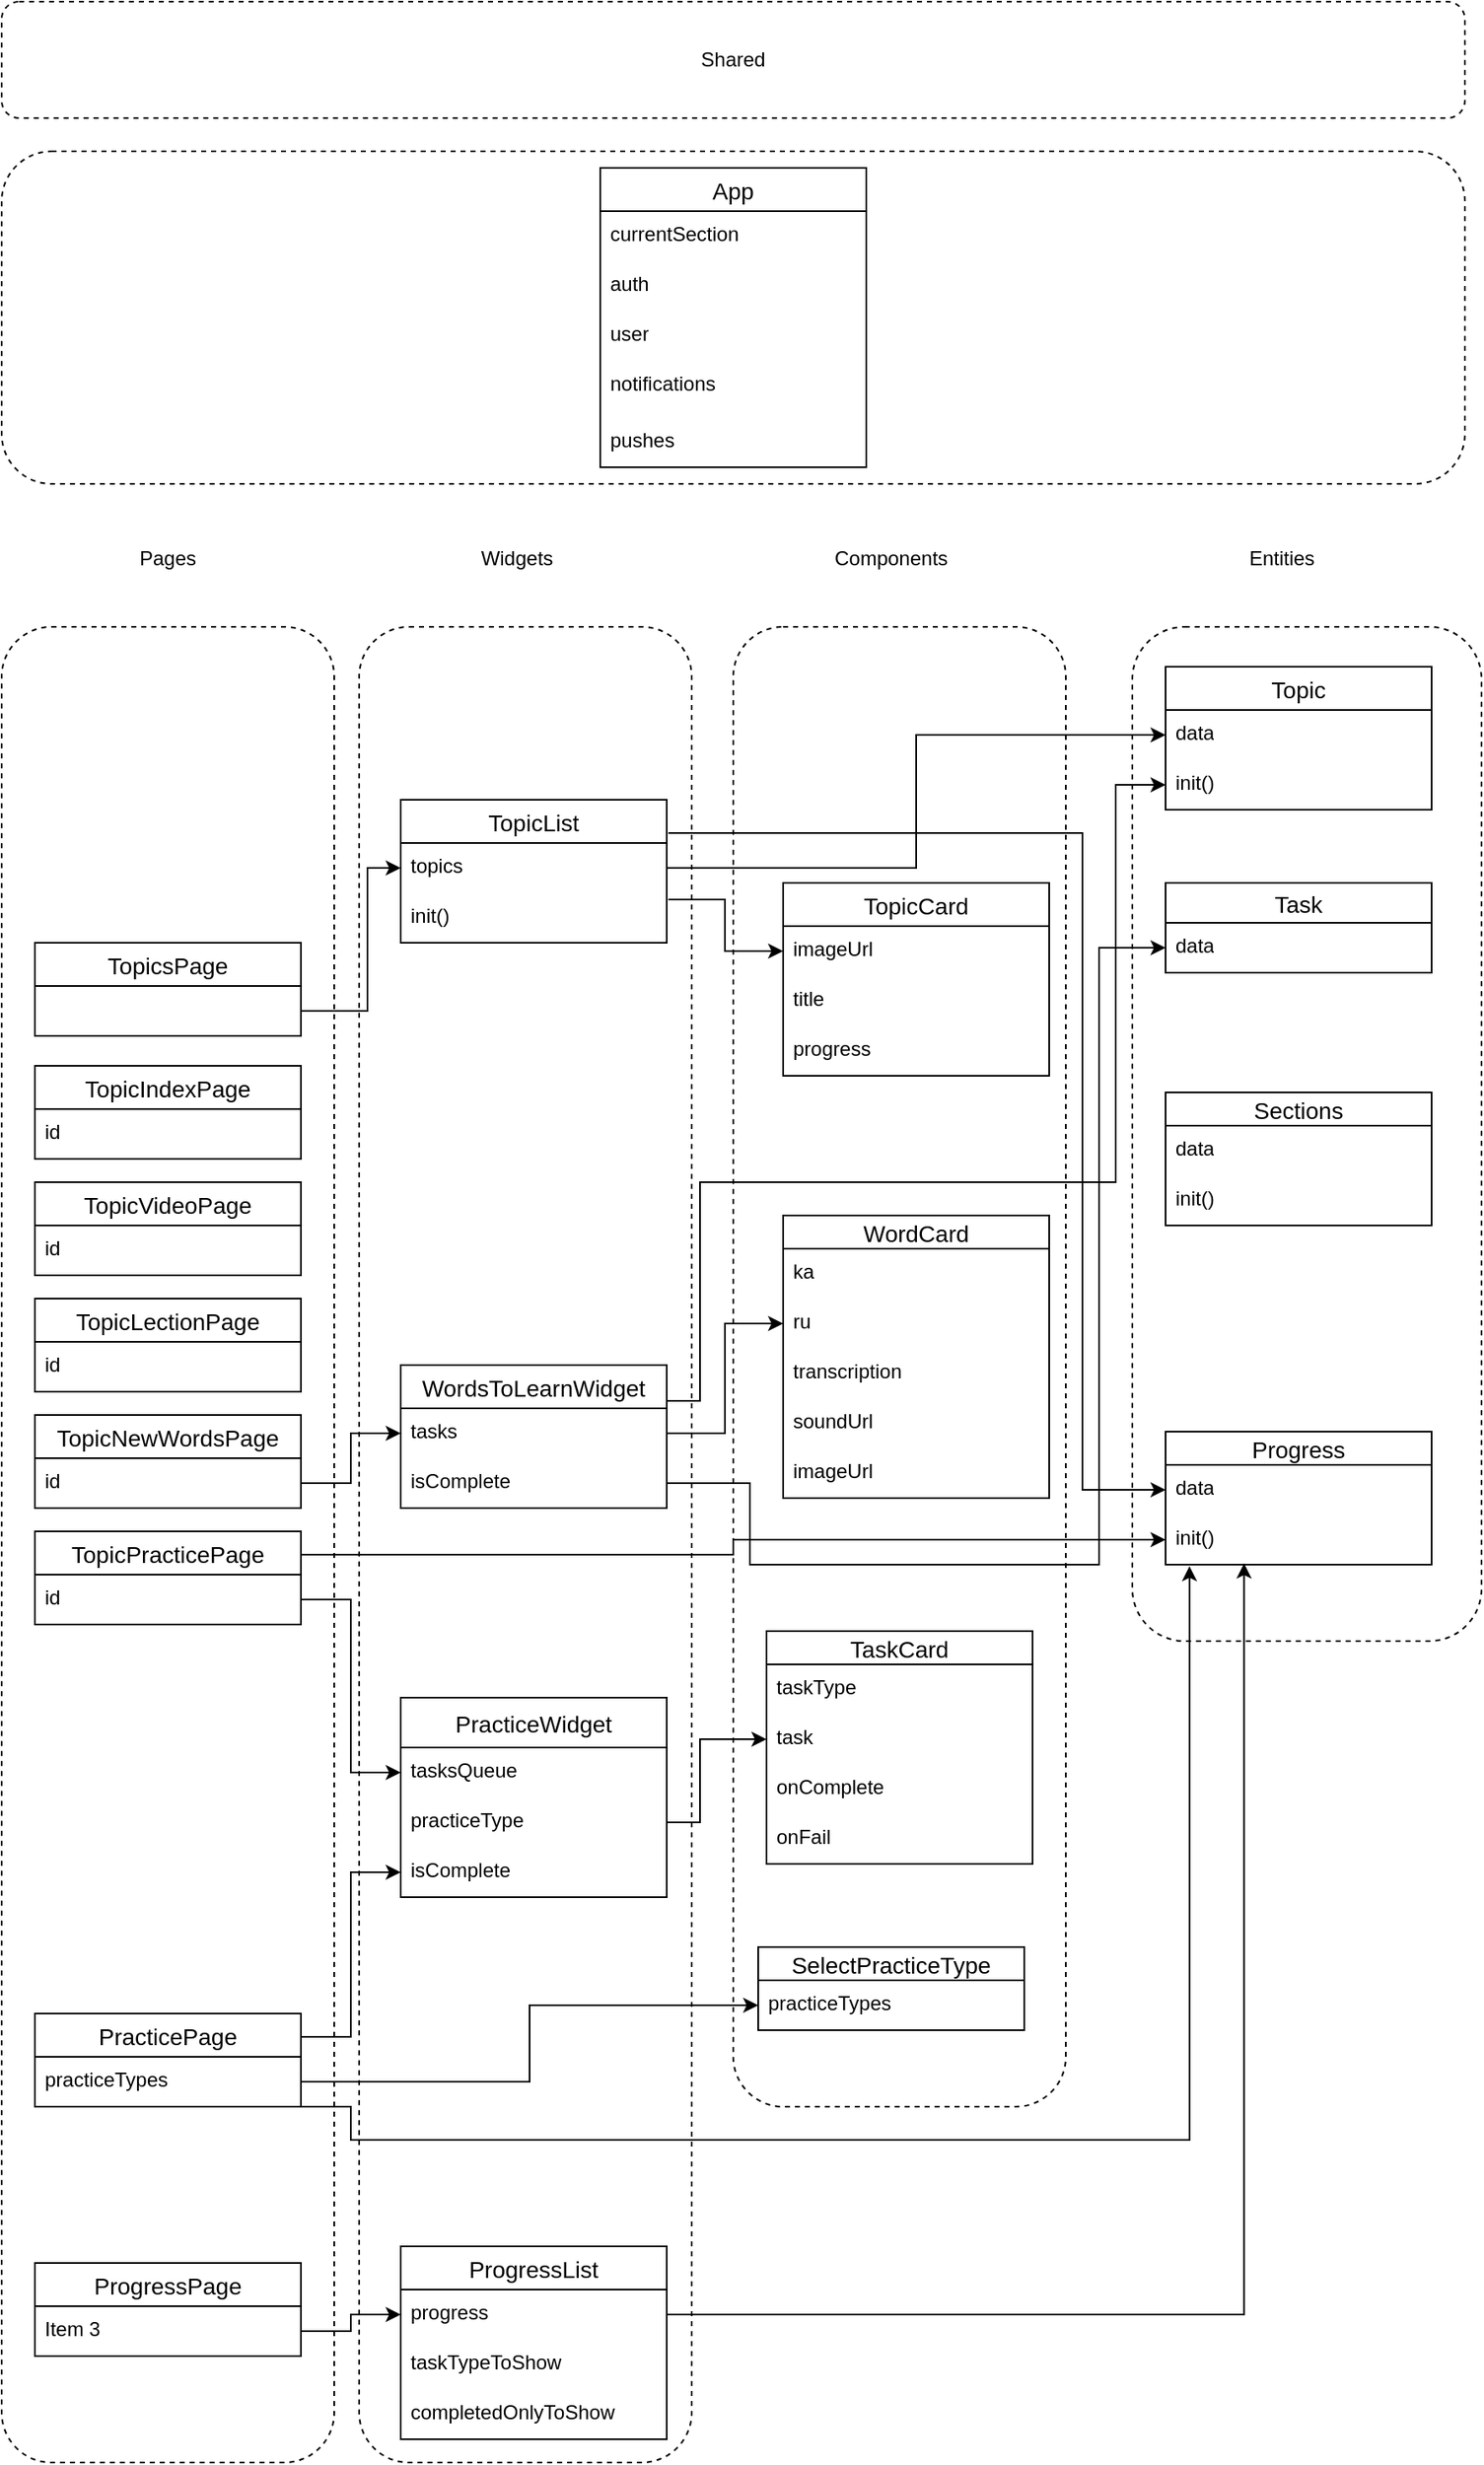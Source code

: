 <mxfile version="24.0.3" type="device">
  <diagram name="Page-1" id="sZi7YRQUznMkWtvt5kRm">
    <mxGraphModel dx="1750" dy="2052" grid="1" gridSize="10" guides="1" tooltips="1" connect="1" arrows="1" fold="1" page="1" pageScale="1" pageWidth="827" pageHeight="1169" math="0" shadow="0">
      <root>
        <mxCell id="0" />
        <mxCell id="1" parent="0" />
        <mxCell id="WkTNOZYevjF56CsXgl2D-112" value="" style="rounded=1;whiteSpace=wrap;html=1;dashed=1;" vertex="1" parent="1">
          <mxGeometry x="10" y="-300" width="880" height="200" as="geometry" />
        </mxCell>
        <mxCell id="WkTNOZYevjF56CsXgl2D-109" value="" style="rounded=1;whiteSpace=wrap;html=1;dashed=1;" vertex="1" parent="1">
          <mxGeometry x="10" y="-14" width="200" height="1104" as="geometry" />
        </mxCell>
        <mxCell id="WkTNOZYevjF56CsXgl2D-108" value="" style="rounded=1;whiteSpace=wrap;html=1;dashed=1;" vertex="1" parent="1">
          <mxGeometry x="225" y="-14" width="200" height="1104" as="geometry" />
        </mxCell>
        <mxCell id="WkTNOZYevjF56CsXgl2D-106" value="" style="rounded=1;whiteSpace=wrap;html=1;dashed=1;" vertex="1" parent="1">
          <mxGeometry x="450" y="-14" width="200" height="890" as="geometry" />
        </mxCell>
        <mxCell id="WkTNOZYevjF56CsXgl2D-104" value="" style="rounded=1;whiteSpace=wrap;html=1;dashed=1;" vertex="1" parent="1">
          <mxGeometry x="690" y="-14" width="210" height="610" as="geometry" />
        </mxCell>
        <mxCell id="WkTNOZYevjF56CsXgl2D-1" value="App" style="swimlane;fontStyle=0;childLayout=stackLayout;horizontal=1;startSize=26;horizontalStack=0;resizeParent=1;resizeParentMax=0;resizeLast=0;collapsible=1;marginBottom=0;align=center;fontSize=14;" vertex="1" parent="1">
          <mxGeometry x="370" y="-290" width="160" height="180" as="geometry" />
        </mxCell>
        <mxCell id="WkTNOZYevjF56CsXgl2D-2" value="currentSection" style="text;strokeColor=none;fillColor=none;spacingLeft=4;spacingRight=4;overflow=hidden;rotatable=0;points=[[0,0.5],[1,0.5]];portConstraint=eastwest;fontSize=12;whiteSpace=wrap;html=1;" vertex="1" parent="WkTNOZYevjF56CsXgl2D-1">
          <mxGeometry y="26" width="160" height="30" as="geometry" />
        </mxCell>
        <mxCell id="WkTNOZYevjF56CsXgl2D-3" value="auth" style="text;strokeColor=none;fillColor=none;spacingLeft=4;spacingRight=4;overflow=hidden;rotatable=0;points=[[0,0.5],[1,0.5]];portConstraint=eastwest;fontSize=12;whiteSpace=wrap;html=1;" vertex="1" parent="WkTNOZYevjF56CsXgl2D-1">
          <mxGeometry y="56" width="160" height="30" as="geometry" />
        </mxCell>
        <mxCell id="WkTNOZYevjF56CsXgl2D-4" value="user" style="text;strokeColor=none;fillColor=none;spacingLeft=4;spacingRight=4;overflow=hidden;rotatable=0;points=[[0,0.5],[1,0.5]];portConstraint=eastwest;fontSize=12;whiteSpace=wrap;html=1;" vertex="1" parent="WkTNOZYevjF56CsXgl2D-1">
          <mxGeometry y="86" width="160" height="30" as="geometry" />
        </mxCell>
        <mxCell id="WkTNOZYevjF56CsXgl2D-101" value="notifications" style="text;strokeColor=none;fillColor=none;spacingLeft=4;spacingRight=4;overflow=hidden;rotatable=0;points=[[0,0.5],[1,0.5]];portConstraint=eastwest;fontSize=12;whiteSpace=wrap;html=1;" vertex="1" parent="WkTNOZYevjF56CsXgl2D-1">
          <mxGeometry y="116" width="160" height="34" as="geometry" />
        </mxCell>
        <mxCell id="WkTNOZYevjF56CsXgl2D-102" value="pushes" style="text;strokeColor=none;fillColor=none;spacingLeft=4;spacingRight=4;overflow=hidden;rotatable=0;points=[[0,0.5],[1,0.5]];portConstraint=eastwest;fontSize=12;whiteSpace=wrap;html=1;" vertex="1" parent="WkTNOZYevjF56CsXgl2D-1">
          <mxGeometry y="150" width="160" height="30" as="geometry" />
        </mxCell>
        <mxCell id="WkTNOZYevjF56CsXgl2D-5" value="Topic" style="swimlane;fontStyle=0;childLayout=stackLayout;horizontal=1;startSize=26;horizontalStack=0;resizeParent=1;resizeParentMax=0;resizeLast=0;collapsible=1;marginBottom=0;align=center;fontSize=14;" vertex="1" parent="1">
          <mxGeometry x="710" y="10" width="160" height="86" as="geometry" />
        </mxCell>
        <mxCell id="WkTNOZYevjF56CsXgl2D-6" value="data" style="text;strokeColor=none;fillColor=none;spacingLeft=4;spacingRight=4;overflow=hidden;rotatable=0;points=[[0,0.5],[1,0.5]];portConstraint=eastwest;fontSize=12;whiteSpace=wrap;html=1;" vertex="1" parent="WkTNOZYevjF56CsXgl2D-5">
          <mxGeometry y="26" width="160" height="30" as="geometry" />
        </mxCell>
        <mxCell id="WkTNOZYevjF56CsXgl2D-8" value="init()" style="text;strokeColor=none;fillColor=none;spacingLeft=4;spacingRight=4;overflow=hidden;rotatable=0;points=[[0,0.5],[1,0.5]];portConstraint=eastwest;fontSize=12;whiteSpace=wrap;html=1;" vertex="1" parent="WkTNOZYevjF56CsXgl2D-5">
          <mxGeometry y="56" width="160" height="30" as="geometry" />
        </mxCell>
        <mxCell id="WkTNOZYevjF56CsXgl2D-9" value="Sections" style="swimlane;fontStyle=0;childLayout=stackLayout;horizontal=1;startSize=20;horizontalStack=0;resizeParent=1;resizeParentMax=0;resizeLast=0;collapsible=1;marginBottom=0;align=center;fontSize=14;" vertex="1" parent="1">
          <mxGeometry x="710" y="266" width="160" height="80" as="geometry" />
        </mxCell>
        <mxCell id="WkTNOZYevjF56CsXgl2D-10" value="data" style="text;strokeColor=none;fillColor=none;spacingLeft=4;spacingRight=4;overflow=hidden;rotatable=0;points=[[0,0.5],[1,0.5]];portConstraint=eastwest;fontSize=12;whiteSpace=wrap;html=1;" vertex="1" parent="WkTNOZYevjF56CsXgl2D-9">
          <mxGeometry y="20" width="160" height="30" as="geometry" />
        </mxCell>
        <mxCell id="WkTNOZYevjF56CsXgl2D-11" value="init()" style="text;strokeColor=none;fillColor=none;spacingLeft=4;spacingRight=4;overflow=hidden;rotatable=0;points=[[0,0.5],[1,0.5]];portConstraint=eastwest;fontSize=12;whiteSpace=wrap;html=1;" vertex="1" parent="WkTNOZYevjF56CsXgl2D-9">
          <mxGeometry y="50" width="160" height="30" as="geometry" />
        </mxCell>
        <mxCell id="WkTNOZYevjF56CsXgl2D-16" value="Progress" style="swimlane;fontStyle=0;childLayout=stackLayout;horizontal=1;startSize=20;horizontalStack=0;resizeParent=1;resizeParentMax=0;resizeLast=0;collapsible=1;marginBottom=0;align=center;fontSize=14;" vertex="1" parent="1">
          <mxGeometry x="710" y="470" width="160" height="80" as="geometry" />
        </mxCell>
        <mxCell id="WkTNOZYevjF56CsXgl2D-17" value="data" style="text;strokeColor=none;fillColor=none;spacingLeft=4;spacingRight=4;overflow=hidden;rotatable=0;points=[[0,0.5],[1,0.5]];portConstraint=eastwest;fontSize=12;whiteSpace=wrap;html=1;" vertex="1" parent="WkTNOZYevjF56CsXgl2D-16">
          <mxGeometry y="20" width="160" height="30" as="geometry" />
        </mxCell>
        <mxCell id="WkTNOZYevjF56CsXgl2D-18" value="init()" style="text;strokeColor=none;fillColor=none;spacingLeft=4;spacingRight=4;overflow=hidden;rotatable=0;points=[[0,0.5],[1,0.5]];portConstraint=eastwest;fontSize=12;whiteSpace=wrap;html=1;" vertex="1" parent="WkTNOZYevjF56CsXgl2D-16">
          <mxGeometry y="50" width="160" height="30" as="geometry" />
        </mxCell>
        <mxCell id="WkTNOZYevjF56CsXgl2D-23" value="TopicsPage" style="swimlane;fontStyle=0;childLayout=stackLayout;horizontal=1;startSize=26;horizontalStack=0;resizeParent=1;resizeParentMax=0;resizeLast=0;collapsible=1;marginBottom=0;align=center;fontSize=14;" vertex="1" parent="1">
          <mxGeometry x="30" y="176" width="160" height="56" as="geometry" />
        </mxCell>
        <mxCell id="WkTNOZYevjF56CsXgl2D-27" value="PracticePage" style="swimlane;fontStyle=0;childLayout=stackLayout;horizontal=1;startSize=26;horizontalStack=0;resizeParent=1;resizeParentMax=0;resizeLast=0;collapsible=1;marginBottom=0;align=center;fontSize=14;" vertex="1" parent="1">
          <mxGeometry x="30" y="820" width="160" height="56" as="geometry" />
        </mxCell>
        <mxCell id="WkTNOZYevjF56CsXgl2D-28" value="practiceTypes" style="text;strokeColor=none;fillColor=none;spacingLeft=4;spacingRight=4;overflow=hidden;rotatable=0;points=[[0,0.5],[1,0.5]];portConstraint=eastwest;fontSize=12;whiteSpace=wrap;html=1;" vertex="1" parent="WkTNOZYevjF56CsXgl2D-27">
          <mxGeometry y="26" width="160" height="30" as="geometry" />
        </mxCell>
        <mxCell id="WkTNOZYevjF56CsXgl2D-29" value="Task" style="swimlane;fontStyle=0;childLayout=stackLayout;horizontal=1;startSize=24;horizontalStack=0;resizeParent=1;resizeParentMax=0;resizeLast=0;collapsible=1;marginBottom=0;align=center;fontSize=14;" vertex="1" parent="1">
          <mxGeometry x="710" y="140" width="160" height="54" as="geometry" />
        </mxCell>
        <mxCell id="WkTNOZYevjF56CsXgl2D-30" value="data" style="text;strokeColor=none;fillColor=none;spacingLeft=4;spacingRight=4;overflow=hidden;rotatable=0;points=[[0,0.5],[1,0.5]];portConstraint=eastwest;fontSize=12;whiteSpace=wrap;html=1;" vertex="1" parent="WkTNOZYevjF56CsXgl2D-29">
          <mxGeometry y="24" width="160" height="30" as="geometry" />
        </mxCell>
        <mxCell id="WkTNOZYevjF56CsXgl2D-33" value="ProgressPage" style="swimlane;fontStyle=0;childLayout=stackLayout;horizontal=1;startSize=26;horizontalStack=0;resizeParent=1;resizeParentMax=0;resizeLast=0;collapsible=1;marginBottom=0;align=center;fontSize=14;" vertex="1" parent="1">
          <mxGeometry x="30" y="970" width="160" height="56" as="geometry" />
        </mxCell>
        <mxCell id="WkTNOZYevjF56CsXgl2D-34" value="Item 3" style="text;strokeColor=none;fillColor=none;spacingLeft=4;spacingRight=4;overflow=hidden;rotatable=0;points=[[0,0.5],[1,0.5]];portConstraint=eastwest;fontSize=12;whiteSpace=wrap;html=1;" vertex="1" parent="WkTNOZYevjF56CsXgl2D-33">
          <mxGeometry y="26" width="160" height="30" as="geometry" />
        </mxCell>
        <mxCell id="WkTNOZYevjF56CsXgl2D-35" value="TopicIndexPage" style="swimlane;fontStyle=0;childLayout=stackLayout;horizontal=1;startSize=26;horizontalStack=0;resizeParent=1;resizeParentMax=0;resizeLast=0;collapsible=1;marginBottom=0;align=center;fontSize=14;" vertex="1" parent="1">
          <mxGeometry x="30" y="250" width="160" height="56" as="geometry" />
        </mxCell>
        <mxCell id="WkTNOZYevjF56CsXgl2D-36" value="id" style="text;strokeColor=none;fillColor=none;spacingLeft=4;spacingRight=4;overflow=hidden;rotatable=0;points=[[0,0.5],[1,0.5]];portConstraint=eastwest;fontSize=12;whiteSpace=wrap;html=1;" vertex="1" parent="WkTNOZYevjF56CsXgl2D-35">
          <mxGeometry y="26" width="160" height="30" as="geometry" />
        </mxCell>
        <mxCell id="WkTNOZYevjF56CsXgl2D-37" value="TopicVideoPage" style="swimlane;fontStyle=0;childLayout=stackLayout;horizontal=1;startSize=26;horizontalStack=0;resizeParent=1;resizeParentMax=0;resizeLast=0;collapsible=1;marginBottom=0;align=center;fontSize=14;" vertex="1" parent="1">
          <mxGeometry x="30" y="320" width="160" height="56" as="geometry" />
        </mxCell>
        <mxCell id="WkTNOZYevjF56CsXgl2D-38" value="id" style="text;strokeColor=none;fillColor=none;spacingLeft=4;spacingRight=4;overflow=hidden;rotatable=0;points=[[0,0.5],[1,0.5]];portConstraint=eastwest;fontSize=12;whiteSpace=wrap;html=1;" vertex="1" parent="WkTNOZYevjF56CsXgl2D-37">
          <mxGeometry y="26" width="160" height="30" as="geometry" />
        </mxCell>
        <mxCell id="WkTNOZYevjF56CsXgl2D-39" value="TopicLectionPage" style="swimlane;fontStyle=0;childLayout=stackLayout;horizontal=1;startSize=26;horizontalStack=0;resizeParent=1;resizeParentMax=0;resizeLast=0;collapsible=1;marginBottom=0;align=center;fontSize=14;" vertex="1" parent="1">
          <mxGeometry x="30" y="390" width="160" height="56" as="geometry" />
        </mxCell>
        <mxCell id="WkTNOZYevjF56CsXgl2D-40" value="id" style="text;strokeColor=none;fillColor=none;spacingLeft=4;spacingRight=4;overflow=hidden;rotatable=0;points=[[0,0.5],[1,0.5]];portConstraint=eastwest;fontSize=12;whiteSpace=wrap;html=1;" vertex="1" parent="WkTNOZYevjF56CsXgl2D-39">
          <mxGeometry y="26" width="160" height="30" as="geometry" />
        </mxCell>
        <mxCell id="WkTNOZYevjF56CsXgl2D-42" value="TopicNewWordsPage" style="swimlane;fontStyle=0;childLayout=stackLayout;horizontal=1;startSize=26;horizontalStack=0;resizeParent=1;resizeParentMax=0;resizeLast=0;collapsible=1;marginBottom=0;align=center;fontSize=14;" vertex="1" parent="1">
          <mxGeometry x="30" y="460" width="160" height="56" as="geometry" />
        </mxCell>
        <mxCell id="WkTNOZYevjF56CsXgl2D-43" value="id" style="text;strokeColor=none;fillColor=none;spacingLeft=4;spacingRight=4;overflow=hidden;rotatable=0;points=[[0,0.5],[1,0.5]];portConstraint=eastwest;fontSize=12;whiteSpace=wrap;html=1;" vertex="1" parent="WkTNOZYevjF56CsXgl2D-42">
          <mxGeometry y="26" width="160" height="30" as="geometry" />
        </mxCell>
        <mxCell id="WkTNOZYevjF56CsXgl2D-44" value="TopicPracticePage" style="swimlane;fontStyle=0;childLayout=stackLayout;horizontal=1;startSize=26;horizontalStack=0;resizeParent=1;resizeParentMax=0;resizeLast=0;collapsible=1;marginBottom=0;align=center;fontSize=14;" vertex="1" parent="1">
          <mxGeometry x="30" y="530" width="160" height="56" as="geometry" />
        </mxCell>
        <mxCell id="WkTNOZYevjF56CsXgl2D-45" value="id" style="text;strokeColor=none;fillColor=none;spacingLeft=4;spacingRight=4;overflow=hidden;rotatable=0;points=[[0,0.5],[1,0.5]];portConstraint=eastwest;fontSize=12;whiteSpace=wrap;html=1;" vertex="1" parent="WkTNOZYevjF56CsXgl2D-44">
          <mxGeometry y="26" width="160" height="30" as="geometry" />
        </mxCell>
        <mxCell id="WkTNOZYevjF56CsXgl2D-46" value="TopicList" style="swimlane;fontStyle=0;childLayout=stackLayout;horizontal=1;startSize=26;horizontalStack=0;resizeParent=1;resizeParentMax=0;resizeLast=0;collapsible=1;marginBottom=0;align=center;fontSize=14;" vertex="1" parent="1">
          <mxGeometry x="250" y="90" width="160" height="86" as="geometry" />
        </mxCell>
        <mxCell id="WkTNOZYevjF56CsXgl2D-47" value="topics" style="text;strokeColor=none;fillColor=none;spacingLeft=4;spacingRight=4;overflow=hidden;rotatable=0;points=[[0,0.5],[1,0.5]];portConstraint=eastwest;fontSize=12;whiteSpace=wrap;html=1;" vertex="1" parent="WkTNOZYevjF56CsXgl2D-46">
          <mxGeometry y="26" width="160" height="30" as="geometry" />
        </mxCell>
        <mxCell id="WkTNOZYevjF56CsXgl2D-48" value="init()" style="text;strokeColor=none;fillColor=none;spacingLeft=4;spacingRight=4;overflow=hidden;rotatable=0;points=[[0,0.5],[1,0.5]];portConstraint=eastwest;fontSize=12;whiteSpace=wrap;html=1;" vertex="1" parent="WkTNOZYevjF56CsXgl2D-46">
          <mxGeometry y="56" width="160" height="30" as="geometry" />
        </mxCell>
        <mxCell id="WkTNOZYevjF56CsXgl2D-50" style="edgeStyle=orthogonalEdgeStyle;rounded=0;orthogonalLoop=1;jettySize=auto;html=1;exitX=1;exitY=0.75;exitDx=0;exitDy=0;entryX=0;entryY=0.5;entryDx=0;entryDy=0;" edge="1" parent="1" source="WkTNOZYevjF56CsXgl2D-23" target="WkTNOZYevjF56CsXgl2D-47">
          <mxGeometry relative="1" as="geometry">
            <mxPoint x="230" y="217" as="sourcePoint" />
            <Array as="points">
              <mxPoint x="230" y="217" />
              <mxPoint x="230" y="131" />
            </Array>
          </mxGeometry>
        </mxCell>
        <mxCell id="WkTNOZYevjF56CsXgl2D-51" value="TopicCard" style="swimlane;fontStyle=0;childLayout=stackLayout;horizontal=1;startSize=26;horizontalStack=0;resizeParent=1;resizeParentMax=0;resizeLast=0;collapsible=1;marginBottom=0;align=center;fontSize=14;" vertex="1" parent="1">
          <mxGeometry x="480" y="140" width="160" height="116" as="geometry" />
        </mxCell>
        <mxCell id="WkTNOZYevjF56CsXgl2D-52" value="imageUrl" style="text;strokeColor=none;fillColor=none;spacingLeft=4;spacingRight=4;overflow=hidden;rotatable=0;points=[[0,0.5],[1,0.5]];portConstraint=eastwest;fontSize=12;whiteSpace=wrap;html=1;" vertex="1" parent="WkTNOZYevjF56CsXgl2D-51">
          <mxGeometry y="26" width="160" height="30" as="geometry" />
        </mxCell>
        <mxCell id="WkTNOZYevjF56CsXgl2D-53" value="title" style="text;strokeColor=none;fillColor=none;spacingLeft=4;spacingRight=4;overflow=hidden;rotatable=0;points=[[0,0.5],[1,0.5]];portConstraint=eastwest;fontSize=12;whiteSpace=wrap;html=1;" vertex="1" parent="WkTNOZYevjF56CsXgl2D-51">
          <mxGeometry y="56" width="160" height="30" as="geometry" />
        </mxCell>
        <mxCell id="WkTNOZYevjF56CsXgl2D-54" value="progress" style="text;strokeColor=none;fillColor=none;spacingLeft=4;spacingRight=4;overflow=hidden;rotatable=0;points=[[0,0.5],[1,0.5]];portConstraint=eastwest;fontSize=12;whiteSpace=wrap;html=1;" vertex="1" parent="WkTNOZYevjF56CsXgl2D-51">
          <mxGeometry y="86" width="160" height="30" as="geometry" />
        </mxCell>
        <mxCell id="WkTNOZYevjF56CsXgl2D-58" value="WordsToLearnWidget" style="swimlane;fontStyle=0;childLayout=stackLayout;horizontal=1;startSize=26;horizontalStack=0;resizeParent=1;resizeParentMax=0;resizeLast=0;collapsible=1;marginBottom=0;align=center;fontSize=14;" vertex="1" parent="1">
          <mxGeometry x="250" y="430" width="160" height="86" as="geometry" />
        </mxCell>
        <mxCell id="WkTNOZYevjF56CsXgl2D-59" value="tasks" style="text;strokeColor=none;fillColor=none;spacingLeft=4;spacingRight=4;overflow=hidden;rotatable=0;points=[[0,0.5],[1,0.5]];portConstraint=eastwest;fontSize=12;whiteSpace=wrap;html=1;" vertex="1" parent="WkTNOZYevjF56CsXgl2D-58">
          <mxGeometry y="26" width="160" height="30" as="geometry" />
        </mxCell>
        <mxCell id="WkTNOZYevjF56CsXgl2D-60" value="isComplete" style="text;strokeColor=none;fillColor=none;spacingLeft=4;spacingRight=4;overflow=hidden;rotatable=0;points=[[0,0.5],[1,0.5]];portConstraint=eastwest;fontSize=12;whiteSpace=wrap;html=1;" vertex="1" parent="WkTNOZYevjF56CsXgl2D-58">
          <mxGeometry y="56" width="160" height="30" as="geometry" />
        </mxCell>
        <mxCell id="WkTNOZYevjF56CsXgl2D-62" value="WordCard" style="swimlane;fontStyle=0;childLayout=stackLayout;horizontal=1;startSize=20;horizontalStack=0;resizeParent=1;resizeParentMax=0;resizeLast=0;collapsible=1;marginBottom=0;align=center;fontSize=14;" vertex="1" parent="1">
          <mxGeometry x="480" y="340" width="160" height="170" as="geometry" />
        </mxCell>
        <mxCell id="WkTNOZYevjF56CsXgl2D-63" value="ka" style="text;strokeColor=none;fillColor=none;spacingLeft=4;spacingRight=4;overflow=hidden;rotatable=0;points=[[0,0.5],[1,0.5]];portConstraint=eastwest;fontSize=12;whiteSpace=wrap;html=1;" vertex="1" parent="WkTNOZYevjF56CsXgl2D-62">
          <mxGeometry y="20" width="160" height="30" as="geometry" />
        </mxCell>
        <mxCell id="WkTNOZYevjF56CsXgl2D-64" value="ru" style="text;strokeColor=none;fillColor=none;spacingLeft=4;spacingRight=4;overflow=hidden;rotatable=0;points=[[0,0.5],[1,0.5]];portConstraint=eastwest;fontSize=12;whiteSpace=wrap;html=1;" vertex="1" parent="WkTNOZYevjF56CsXgl2D-62">
          <mxGeometry y="50" width="160" height="30" as="geometry" />
        </mxCell>
        <mxCell id="WkTNOZYevjF56CsXgl2D-65" value="transcription" style="text;strokeColor=none;fillColor=none;spacingLeft=4;spacingRight=4;overflow=hidden;rotatable=0;points=[[0,0.5],[1,0.5]];portConstraint=eastwest;fontSize=12;whiteSpace=wrap;html=1;" vertex="1" parent="WkTNOZYevjF56CsXgl2D-62">
          <mxGeometry y="80" width="160" height="30" as="geometry" />
        </mxCell>
        <mxCell id="WkTNOZYevjF56CsXgl2D-66" value="soundUrl" style="text;strokeColor=none;fillColor=none;spacingLeft=4;spacingRight=4;overflow=hidden;rotatable=0;points=[[0,0.5],[1,0.5]];portConstraint=eastwest;fontSize=12;whiteSpace=wrap;html=1;" vertex="1" parent="WkTNOZYevjF56CsXgl2D-62">
          <mxGeometry y="110" width="160" height="30" as="geometry" />
        </mxCell>
        <mxCell id="WkTNOZYevjF56CsXgl2D-67" value="imageUrl" style="text;strokeColor=none;fillColor=none;spacingLeft=4;spacingRight=4;overflow=hidden;rotatable=0;points=[[0,0.5],[1,0.5]];portConstraint=eastwest;fontSize=12;whiteSpace=wrap;html=1;" vertex="1" parent="WkTNOZYevjF56CsXgl2D-62">
          <mxGeometry y="140" width="160" height="30" as="geometry" />
        </mxCell>
        <mxCell id="WkTNOZYevjF56CsXgl2D-70" style="edgeStyle=orthogonalEdgeStyle;rounded=0;orthogonalLoop=1;jettySize=auto;html=1;exitX=1;exitY=0.25;exitDx=0;exitDy=0;entryX=0;entryY=0.5;entryDx=0;entryDy=0;" edge="1" parent="1" source="WkTNOZYevjF56CsXgl2D-58" target="WkTNOZYevjF56CsXgl2D-8">
          <mxGeometry relative="1" as="geometry">
            <Array as="points">
              <mxPoint x="430" y="451" />
              <mxPoint x="430" y="320" />
              <mxPoint x="680" y="320" />
              <mxPoint x="680" y="81" />
            </Array>
          </mxGeometry>
        </mxCell>
        <mxCell id="WkTNOZYevjF56CsXgl2D-72" value="PracticeWidget" style="swimlane;fontStyle=0;childLayout=stackLayout;horizontal=1;startSize=30;horizontalStack=0;resizeParent=1;resizeParentMax=0;resizeLast=0;collapsible=1;marginBottom=0;align=center;fontSize=14;" vertex="1" parent="1">
          <mxGeometry x="250" y="630" width="160" height="120" as="geometry" />
        </mxCell>
        <mxCell id="WkTNOZYevjF56CsXgl2D-73" value="tasksQueue" style="text;strokeColor=none;fillColor=none;spacingLeft=4;spacingRight=4;overflow=hidden;rotatable=0;points=[[0,0.5],[1,0.5]];portConstraint=eastwest;fontSize=12;whiteSpace=wrap;html=1;" vertex="1" parent="WkTNOZYevjF56CsXgl2D-72">
          <mxGeometry y="30" width="160" height="30" as="geometry" />
        </mxCell>
        <mxCell id="WkTNOZYevjF56CsXgl2D-74" value="practiceType" style="text;strokeColor=none;fillColor=none;spacingLeft=4;spacingRight=4;overflow=hidden;rotatable=0;points=[[0,0.5],[1,0.5]];portConstraint=eastwest;fontSize=12;whiteSpace=wrap;html=1;" vertex="1" parent="WkTNOZYevjF56CsXgl2D-72">
          <mxGeometry y="60" width="160" height="30" as="geometry" />
        </mxCell>
        <mxCell id="WkTNOZYevjF56CsXgl2D-75" value="isComplete" style="text;strokeColor=none;fillColor=none;spacingLeft=4;spacingRight=4;overflow=hidden;rotatable=0;points=[[0,0.5],[1,0.5]];portConstraint=eastwest;fontSize=12;whiteSpace=wrap;html=1;" vertex="1" parent="WkTNOZYevjF56CsXgl2D-72">
          <mxGeometry y="90" width="160" height="30" as="geometry" />
        </mxCell>
        <mxCell id="WkTNOZYevjF56CsXgl2D-77" value="SelectPracticeType" style="swimlane;fontStyle=0;childLayout=stackLayout;horizontal=1;startSize=20;horizontalStack=0;resizeParent=1;resizeParentMax=0;resizeLast=0;collapsible=1;marginBottom=0;align=center;fontSize=14;" vertex="1" parent="1">
          <mxGeometry x="465" y="780" width="160" height="50" as="geometry" />
        </mxCell>
        <mxCell id="WkTNOZYevjF56CsXgl2D-78" value="practiceTypes" style="text;strokeColor=none;fillColor=none;spacingLeft=4;spacingRight=4;overflow=hidden;rotatable=0;points=[[0,0.5],[1,0.5]];portConstraint=eastwest;fontSize=12;whiteSpace=wrap;html=1;" vertex="1" parent="WkTNOZYevjF56CsXgl2D-77">
          <mxGeometry y="20" width="160" height="30" as="geometry" />
        </mxCell>
        <mxCell id="WkTNOZYevjF56CsXgl2D-82" style="edgeStyle=orthogonalEdgeStyle;rounded=0;orthogonalLoop=1;jettySize=auto;html=1;exitX=1;exitY=0.25;exitDx=0;exitDy=0;entryX=0;entryY=0.5;entryDx=0;entryDy=0;" edge="1" parent="1" source="WkTNOZYevjF56CsXgl2D-27" target="WkTNOZYevjF56CsXgl2D-75">
          <mxGeometry relative="1" as="geometry">
            <Array as="points">
              <mxPoint x="220" y="834" />
              <mxPoint x="220" y="735" />
            </Array>
          </mxGeometry>
        </mxCell>
        <mxCell id="WkTNOZYevjF56CsXgl2D-87" value="TaskCard" style="swimlane;fontStyle=0;childLayout=stackLayout;horizontal=1;startSize=20;horizontalStack=0;resizeParent=1;resizeParentMax=0;resizeLast=0;collapsible=1;marginBottom=0;align=center;fontSize=14;" vertex="1" parent="1">
          <mxGeometry x="470" y="590" width="160" height="140" as="geometry" />
        </mxCell>
        <mxCell id="WkTNOZYevjF56CsXgl2D-88" value="taskType" style="text;strokeColor=none;fillColor=none;spacingLeft=4;spacingRight=4;overflow=hidden;rotatable=0;points=[[0,0.5],[1,0.5]];portConstraint=eastwest;fontSize=12;whiteSpace=wrap;html=1;" vertex="1" parent="WkTNOZYevjF56CsXgl2D-87">
          <mxGeometry y="20" width="160" height="30" as="geometry" />
        </mxCell>
        <mxCell id="WkTNOZYevjF56CsXgl2D-89" value="task" style="text;strokeColor=none;fillColor=none;spacingLeft=4;spacingRight=4;overflow=hidden;rotatable=0;points=[[0,0.5],[1,0.5]];portConstraint=eastwest;fontSize=12;whiteSpace=wrap;html=1;" vertex="1" parent="WkTNOZYevjF56CsXgl2D-87">
          <mxGeometry y="50" width="160" height="30" as="geometry" />
        </mxCell>
        <mxCell id="WkTNOZYevjF56CsXgl2D-90" value="onComplete" style="text;strokeColor=none;fillColor=none;spacingLeft=4;spacingRight=4;overflow=hidden;rotatable=0;points=[[0,0.5],[1,0.5]];portConstraint=eastwest;fontSize=12;whiteSpace=wrap;html=1;" vertex="1" parent="WkTNOZYevjF56CsXgl2D-87">
          <mxGeometry y="80" width="160" height="30" as="geometry" />
        </mxCell>
        <mxCell id="WkTNOZYevjF56CsXgl2D-91" value="onFail" style="text;strokeColor=none;fillColor=none;spacingLeft=4;spacingRight=4;overflow=hidden;rotatable=0;points=[[0,0.5],[1,0.5]];portConstraint=eastwest;fontSize=12;whiteSpace=wrap;html=1;" vertex="1" parent="WkTNOZYevjF56CsXgl2D-87">
          <mxGeometry y="110" width="160" height="30" as="geometry" />
        </mxCell>
        <mxCell id="WkTNOZYevjF56CsXgl2D-93" style="edgeStyle=orthogonalEdgeStyle;rounded=0;orthogonalLoop=1;jettySize=auto;html=1;exitX=1;exitY=0.25;exitDx=0;exitDy=0;entryX=0;entryY=0.5;entryDx=0;entryDy=0;" edge="1" parent="1" source="WkTNOZYevjF56CsXgl2D-44" target="WkTNOZYevjF56CsXgl2D-18">
          <mxGeometry relative="1" as="geometry" />
        </mxCell>
        <mxCell id="WkTNOZYevjF56CsXgl2D-94" style="edgeStyle=orthogonalEdgeStyle;rounded=0;orthogonalLoop=1;jettySize=auto;html=1;exitX=1;exitY=1;exitDx=0;exitDy=0;entryX=0.09;entryY=1.031;entryDx=0;entryDy=0;entryPerimeter=0;" edge="1" parent="1" source="WkTNOZYevjF56CsXgl2D-27" target="WkTNOZYevjF56CsXgl2D-18">
          <mxGeometry relative="1" as="geometry">
            <Array as="points">
              <mxPoint x="220" y="876" />
              <mxPoint x="220" y="896" />
              <mxPoint x="724" y="896" />
            </Array>
          </mxGeometry>
        </mxCell>
        <mxCell id="WkTNOZYevjF56CsXgl2D-95" value="ProgressList" style="swimlane;fontStyle=0;childLayout=stackLayout;horizontal=1;startSize=26;horizontalStack=0;resizeParent=1;resizeParentMax=0;resizeLast=0;collapsible=1;marginBottom=0;align=center;fontSize=14;" vertex="1" parent="1">
          <mxGeometry x="250" y="960" width="160" height="116" as="geometry" />
        </mxCell>
        <mxCell id="WkTNOZYevjF56CsXgl2D-96" value="progress" style="text;strokeColor=none;fillColor=none;spacingLeft=4;spacingRight=4;overflow=hidden;rotatable=0;points=[[0,0.5],[1,0.5]];portConstraint=eastwest;fontSize=12;whiteSpace=wrap;html=1;" vertex="1" parent="WkTNOZYevjF56CsXgl2D-95">
          <mxGeometry y="26" width="160" height="30" as="geometry" />
        </mxCell>
        <mxCell id="WkTNOZYevjF56CsXgl2D-97" value="taskTypeToShow" style="text;strokeColor=none;fillColor=none;spacingLeft=4;spacingRight=4;overflow=hidden;rotatable=0;points=[[0,0.5],[1,0.5]];portConstraint=eastwest;fontSize=12;whiteSpace=wrap;html=1;" vertex="1" parent="WkTNOZYevjF56CsXgl2D-95">
          <mxGeometry y="56" width="160" height="30" as="geometry" />
        </mxCell>
        <mxCell id="WkTNOZYevjF56CsXgl2D-98" value="completedOnlyToShow" style="text;strokeColor=none;fillColor=none;spacingLeft=4;spacingRight=4;overflow=hidden;rotatable=0;points=[[0,0.5],[1,0.5]];portConstraint=eastwest;fontSize=12;whiteSpace=wrap;html=1;" vertex="1" parent="WkTNOZYevjF56CsXgl2D-95">
          <mxGeometry y="86" width="160" height="30" as="geometry" />
        </mxCell>
        <mxCell id="WkTNOZYevjF56CsXgl2D-57" style="edgeStyle=orthogonalEdgeStyle;rounded=0;orthogonalLoop=1;jettySize=auto;html=1;exitX=1.006;exitY=-0.2;exitDx=0;exitDy=0;entryX=0;entryY=0.5;entryDx=0;entryDy=0;exitPerimeter=0;" edge="1" parent="1" source="WkTNOZYevjF56CsXgl2D-47" target="WkTNOZYevjF56CsXgl2D-17">
          <mxGeometry relative="1" as="geometry">
            <Array as="points">
              <mxPoint x="660" y="110" />
              <mxPoint x="660" y="505" />
            </Array>
          </mxGeometry>
        </mxCell>
        <mxCell id="WkTNOZYevjF56CsXgl2D-56" style="edgeStyle=orthogonalEdgeStyle;rounded=0;orthogonalLoop=1;jettySize=auto;html=1;exitX=1;exitY=0.5;exitDx=0;exitDy=0;entryX=0;entryY=0.5;entryDx=0;entryDy=0;" edge="1" parent="1" source="WkTNOZYevjF56CsXgl2D-47" target="WkTNOZYevjF56CsXgl2D-6">
          <mxGeometry relative="1" as="geometry" />
        </mxCell>
        <mxCell id="WkTNOZYevjF56CsXgl2D-55" style="edgeStyle=orthogonalEdgeStyle;rounded=0;orthogonalLoop=1;jettySize=auto;html=1;exitX=1.006;exitY=0.133;exitDx=0;exitDy=0;entryX=0;entryY=0.5;entryDx=0;entryDy=0;exitPerimeter=0;" edge="1" parent="1" source="WkTNOZYevjF56CsXgl2D-48" target="WkTNOZYevjF56CsXgl2D-52">
          <mxGeometry relative="1" as="geometry" />
        </mxCell>
        <mxCell id="WkTNOZYevjF56CsXgl2D-68" style="edgeStyle=orthogonalEdgeStyle;rounded=0;orthogonalLoop=1;jettySize=auto;html=1;exitX=1;exitY=0.5;exitDx=0;exitDy=0;entryX=0;entryY=0.5;entryDx=0;entryDy=0;" edge="1" parent="1" source="WkTNOZYevjF56CsXgl2D-59" target="WkTNOZYevjF56CsXgl2D-64">
          <mxGeometry relative="1" as="geometry" />
        </mxCell>
        <mxCell id="WkTNOZYevjF56CsXgl2D-69" style="edgeStyle=orthogonalEdgeStyle;rounded=0;orthogonalLoop=1;jettySize=auto;html=1;exitX=1;exitY=0.5;exitDx=0;exitDy=0;entryX=0;entryY=0.5;entryDx=0;entryDy=0;" edge="1" parent="1" source="WkTNOZYevjF56CsXgl2D-60" target="WkTNOZYevjF56CsXgl2D-30">
          <mxGeometry relative="1" as="geometry">
            <Array as="points">
              <mxPoint x="460" y="501" />
              <mxPoint x="460" y="550" />
              <mxPoint x="670" y="550" />
              <mxPoint x="670" y="179" />
            </Array>
          </mxGeometry>
        </mxCell>
        <mxCell id="WkTNOZYevjF56CsXgl2D-71" style="edgeStyle=orthogonalEdgeStyle;rounded=0;orthogonalLoop=1;jettySize=auto;html=1;exitX=1;exitY=0.5;exitDx=0;exitDy=0;entryX=0;entryY=0.5;entryDx=0;entryDy=0;" edge="1" parent="1" source="WkTNOZYevjF56CsXgl2D-43" target="WkTNOZYevjF56CsXgl2D-59">
          <mxGeometry relative="1" as="geometry" />
        </mxCell>
        <mxCell id="WkTNOZYevjF56CsXgl2D-76" style="edgeStyle=orthogonalEdgeStyle;rounded=0;orthogonalLoop=1;jettySize=auto;html=1;exitX=1;exitY=0.5;exitDx=0;exitDy=0;entryX=0;entryY=0.5;entryDx=0;entryDy=0;" edge="1" parent="1" source="WkTNOZYevjF56CsXgl2D-45" target="WkTNOZYevjF56CsXgl2D-73">
          <mxGeometry relative="1" as="geometry" />
        </mxCell>
        <mxCell id="WkTNOZYevjF56CsXgl2D-92" style="edgeStyle=orthogonalEdgeStyle;rounded=0;orthogonalLoop=1;jettySize=auto;html=1;exitX=1;exitY=0.5;exitDx=0;exitDy=0;entryX=0;entryY=0.5;entryDx=0;entryDy=0;" edge="1" parent="1" source="WkTNOZYevjF56CsXgl2D-74" target="WkTNOZYevjF56CsXgl2D-89">
          <mxGeometry relative="1" as="geometry">
            <Array as="points">
              <mxPoint x="430" y="705" />
              <mxPoint x="430" y="655" />
            </Array>
          </mxGeometry>
        </mxCell>
        <mxCell id="WkTNOZYevjF56CsXgl2D-81" style="edgeStyle=orthogonalEdgeStyle;rounded=0;orthogonalLoop=1;jettySize=auto;html=1;exitX=1;exitY=0.5;exitDx=0;exitDy=0;entryX=0;entryY=0.5;entryDx=0;entryDy=0;" edge="1" parent="1" source="WkTNOZYevjF56CsXgl2D-28" target="WkTNOZYevjF56CsXgl2D-78">
          <mxGeometry relative="1" as="geometry" />
        </mxCell>
        <mxCell id="WkTNOZYevjF56CsXgl2D-99" style="edgeStyle=orthogonalEdgeStyle;rounded=0;orthogonalLoop=1;jettySize=auto;html=1;exitX=1;exitY=0.5;exitDx=0;exitDy=0;entryX=0;entryY=0.5;entryDx=0;entryDy=0;" edge="1" parent="1" source="WkTNOZYevjF56CsXgl2D-34" target="WkTNOZYevjF56CsXgl2D-96">
          <mxGeometry relative="1" as="geometry" />
        </mxCell>
        <mxCell id="WkTNOZYevjF56CsXgl2D-100" style="edgeStyle=orthogonalEdgeStyle;rounded=0;orthogonalLoop=1;jettySize=auto;html=1;exitX=1;exitY=0.5;exitDx=0;exitDy=0;entryX=0.295;entryY=0.976;entryDx=0;entryDy=0;entryPerimeter=0;" edge="1" parent="1" source="WkTNOZYevjF56CsXgl2D-96" target="WkTNOZYevjF56CsXgl2D-18">
          <mxGeometry relative="1" as="geometry" />
        </mxCell>
        <mxCell id="WkTNOZYevjF56CsXgl2D-105" value="Entities" style="text;html=1;align=center;verticalAlign=middle;whiteSpace=wrap;rounded=0;" vertex="1" parent="1">
          <mxGeometry x="750" y="-70" width="60" height="30" as="geometry" />
        </mxCell>
        <mxCell id="WkTNOZYevjF56CsXgl2D-107" value="Components" style="text;html=1;align=center;verticalAlign=middle;whiteSpace=wrap;rounded=0;" vertex="1" parent="1">
          <mxGeometry x="515" y="-70" width="60" height="30" as="geometry" />
        </mxCell>
        <mxCell id="WkTNOZYevjF56CsXgl2D-110" value="Widgets" style="text;html=1;align=center;verticalAlign=middle;whiteSpace=wrap;rounded=0;" vertex="1" parent="1">
          <mxGeometry x="290" y="-70" width="60" height="30" as="geometry" />
        </mxCell>
        <mxCell id="WkTNOZYevjF56CsXgl2D-111" value="Pages" style="text;html=1;align=center;verticalAlign=middle;whiteSpace=wrap;rounded=0;" vertex="1" parent="1">
          <mxGeometry x="80" y="-70" width="60" height="30" as="geometry" />
        </mxCell>
        <mxCell id="WkTNOZYevjF56CsXgl2D-113" value="Shared" style="rounded=1;whiteSpace=wrap;html=1;dashed=1;" vertex="1" parent="1">
          <mxGeometry x="10" y="-390" width="880" height="70" as="geometry" />
        </mxCell>
      </root>
    </mxGraphModel>
  </diagram>
</mxfile>
